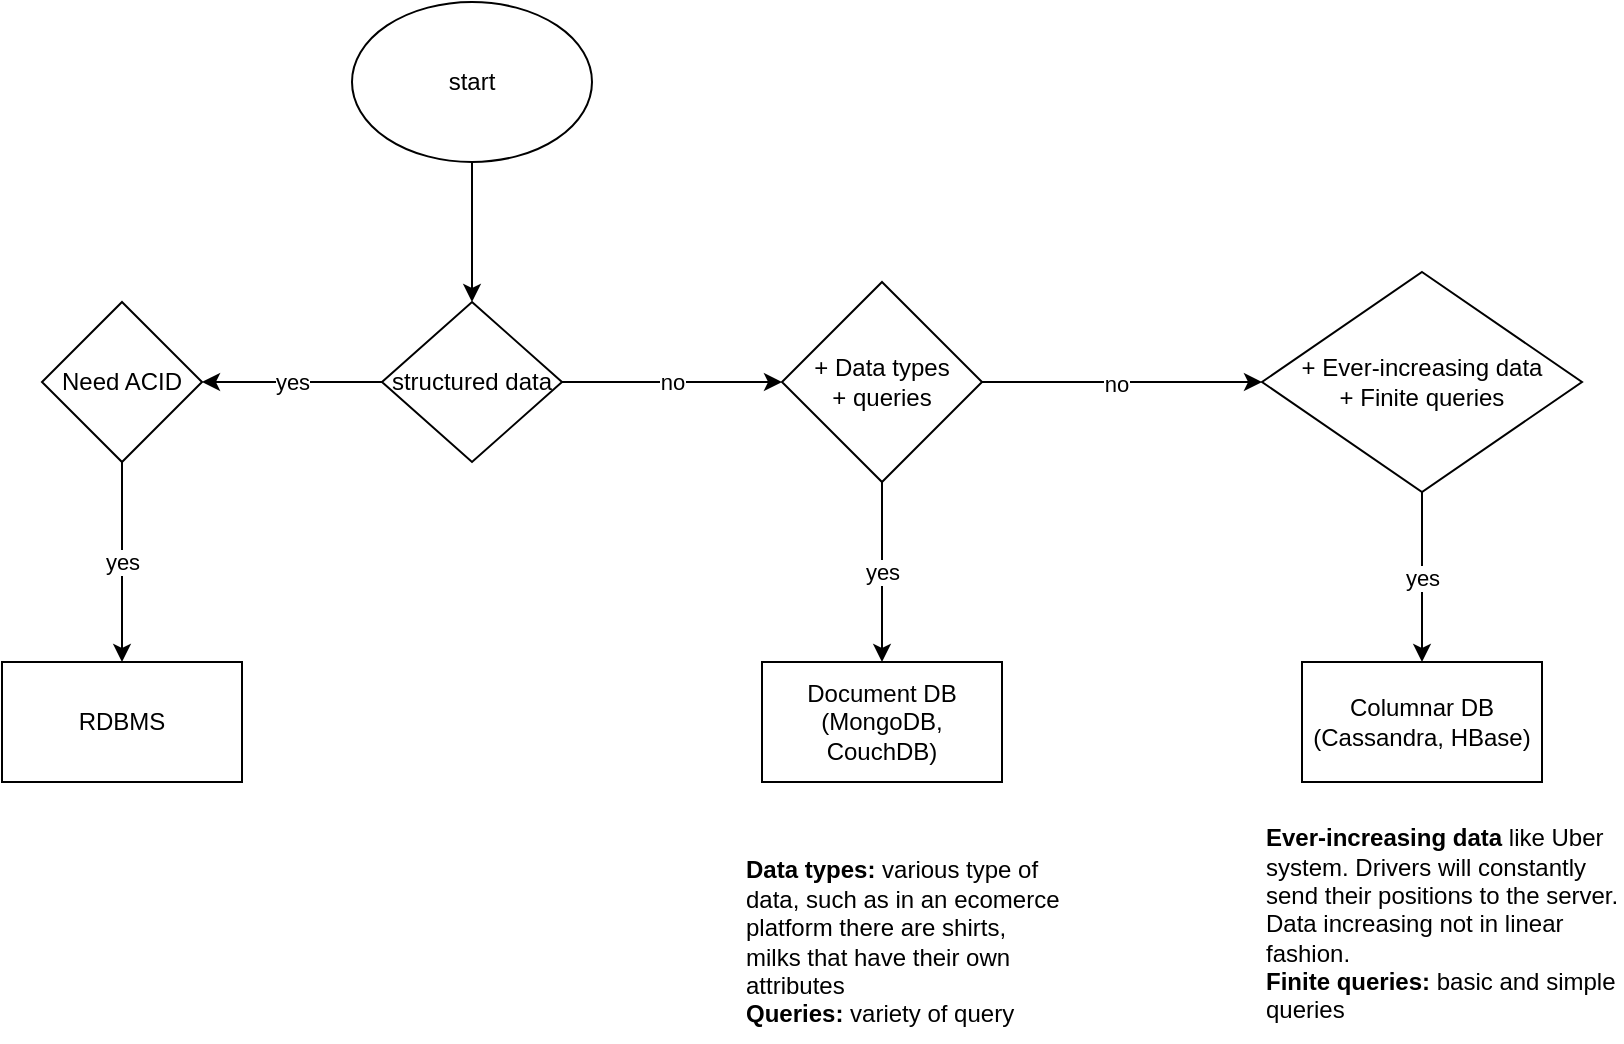 <mxfile version="24.7.17">
  <diagram name="Trang-1" id="d5DPxuk87gA9cyL0QdOh">
    <mxGraphModel dx="810" dy="481" grid="1" gridSize="10" guides="1" tooltips="1" connect="1" arrows="1" fold="1" page="1" pageScale="1" pageWidth="827" pageHeight="1169" math="0" shadow="0">
      <root>
        <mxCell id="0" />
        <mxCell id="1" parent="0" />
        <mxCell id="yfWzdDoWOIml6qprFiX3-4" style="edgeStyle=orthogonalEdgeStyle;rounded=0;orthogonalLoop=1;jettySize=auto;html=1;entryX=0.5;entryY=0;entryDx=0;entryDy=0;" edge="1" parent="1" source="yfWzdDoWOIml6qprFiX3-2" target="yfWzdDoWOIml6qprFiX3-3">
          <mxGeometry relative="1" as="geometry" />
        </mxCell>
        <mxCell id="yfWzdDoWOIml6qprFiX3-2" value="start" style="ellipse;whiteSpace=wrap;html=1;" vertex="1" parent="1">
          <mxGeometry x="415" y="40" width="120" height="80" as="geometry" />
        </mxCell>
        <mxCell id="yfWzdDoWOIml6qprFiX3-5" value="yes" style="edgeStyle=orthogonalEdgeStyle;rounded=0;orthogonalLoop=1;jettySize=auto;html=1;" edge="1" parent="1" source="yfWzdDoWOIml6qprFiX3-3" target="yfWzdDoWOIml6qprFiX3-6">
          <mxGeometry relative="1" as="geometry">
            <mxPoint x="300" y="230" as="targetPoint" />
          </mxGeometry>
        </mxCell>
        <mxCell id="yfWzdDoWOIml6qprFiX3-10" value="no" style="edgeStyle=orthogonalEdgeStyle;rounded=0;orthogonalLoop=1;jettySize=auto;html=1;entryX=0;entryY=0.5;entryDx=0;entryDy=0;" edge="1" parent="1" source="yfWzdDoWOIml6qprFiX3-3" target="yfWzdDoWOIml6qprFiX3-9">
          <mxGeometry relative="1" as="geometry" />
        </mxCell>
        <mxCell id="yfWzdDoWOIml6qprFiX3-3" value="structured data" style="rhombus;whiteSpace=wrap;html=1;" vertex="1" parent="1">
          <mxGeometry x="430" y="190" width="90" height="80" as="geometry" />
        </mxCell>
        <mxCell id="yfWzdDoWOIml6qprFiX3-7" value="yes" style="edgeStyle=orthogonalEdgeStyle;rounded=0;orthogonalLoop=1;jettySize=auto;html=1;" edge="1" parent="1" source="yfWzdDoWOIml6qprFiX3-6" target="yfWzdDoWOIml6qprFiX3-8">
          <mxGeometry relative="1" as="geometry">
            <mxPoint x="300" y="350" as="targetPoint" />
          </mxGeometry>
        </mxCell>
        <mxCell id="yfWzdDoWOIml6qprFiX3-6" value="Need ACID" style="rhombus;whiteSpace=wrap;html=1;" vertex="1" parent="1">
          <mxGeometry x="260" y="190" width="80" height="80" as="geometry" />
        </mxCell>
        <mxCell id="yfWzdDoWOIml6qprFiX3-8" value="RDBMS" style="rounded=0;whiteSpace=wrap;html=1;" vertex="1" parent="1">
          <mxGeometry x="240" y="370" width="120" height="60" as="geometry" />
        </mxCell>
        <mxCell id="yfWzdDoWOIml6qprFiX3-12" value="yes" style="edgeStyle=orthogonalEdgeStyle;rounded=0;orthogonalLoop=1;jettySize=auto;html=1;" edge="1" parent="1" source="yfWzdDoWOIml6qprFiX3-9" target="yfWzdDoWOIml6qprFiX3-11">
          <mxGeometry relative="1" as="geometry" />
        </mxCell>
        <mxCell id="yfWzdDoWOIml6qprFiX3-14" value="" style="edgeStyle=orthogonalEdgeStyle;rounded=0;orthogonalLoop=1;jettySize=auto;html=1;" edge="1" parent="1" source="yfWzdDoWOIml6qprFiX3-9" target="yfWzdDoWOIml6qprFiX3-13">
          <mxGeometry relative="1" as="geometry" />
        </mxCell>
        <mxCell id="yfWzdDoWOIml6qprFiX3-20" value="no" style="edgeLabel;html=1;align=center;verticalAlign=middle;resizable=0;points=[];" vertex="1" connectable="0" parent="yfWzdDoWOIml6qprFiX3-14">
          <mxGeometry x="-0.043" y="-1" relative="1" as="geometry">
            <mxPoint as="offset" />
          </mxGeometry>
        </mxCell>
        <mxCell id="yfWzdDoWOIml6qprFiX3-9" value="+ Data types&lt;div&gt;+ queries&lt;/div&gt;" style="rhombus;whiteSpace=wrap;html=1;" vertex="1" parent="1">
          <mxGeometry x="630" y="180" width="100" height="100" as="geometry" />
        </mxCell>
        <mxCell id="yfWzdDoWOIml6qprFiX3-11" value="Document DB&lt;br&gt;(MongoDB, CouchDB)" style="whiteSpace=wrap;html=1;" vertex="1" parent="1">
          <mxGeometry x="620" y="370" width="120" height="60" as="geometry" />
        </mxCell>
        <mxCell id="yfWzdDoWOIml6qprFiX3-17" value="yes" style="edgeStyle=orthogonalEdgeStyle;rounded=0;orthogonalLoop=1;jettySize=auto;html=1;" edge="1" parent="1" source="yfWzdDoWOIml6qprFiX3-13" target="yfWzdDoWOIml6qprFiX3-16">
          <mxGeometry relative="1" as="geometry" />
        </mxCell>
        <mxCell id="yfWzdDoWOIml6qprFiX3-13" value="+ Ever-increasing data&lt;br&gt;+ Finite queries" style="rhombus;whiteSpace=wrap;html=1;" vertex="1" parent="1">
          <mxGeometry x="870" y="175" width="160" height="110" as="geometry" />
        </mxCell>
        <mxCell id="yfWzdDoWOIml6qprFiX3-15" value="&lt;b&gt;Data types:&lt;/b&gt; various type of data, such as in an ecomerce platform there are shirts, milks that have their own attributes&lt;br&gt;&lt;b&gt;Queries: &lt;/b&gt;variety of query" style="text;html=1;align=left;verticalAlign=middle;whiteSpace=wrap;rounded=0;" vertex="1" parent="1">
          <mxGeometry x="610" y="460" width="160" height="100" as="geometry" />
        </mxCell>
        <mxCell id="yfWzdDoWOIml6qprFiX3-16" value="Columnar DB&lt;br&gt;(Cassandra, HBase)" style="whiteSpace=wrap;html=1;" vertex="1" parent="1">
          <mxGeometry x="890" y="370" width="120" height="60" as="geometry" />
        </mxCell>
        <mxCell id="yfWzdDoWOIml6qprFiX3-18" value="&lt;b&gt;Ever-increasing data&lt;/b&gt; like Uber system. Drivers will constantly send their positions to the server. Data increasing not in linear fashion.&amp;nbsp;&lt;br&gt;&lt;b&gt;Finite queries: &lt;/b&gt;basic and simple queries" style="text;html=1;align=left;verticalAlign=middle;whiteSpace=wrap;rounded=0;" vertex="1" parent="1">
          <mxGeometry x="870" y="446" width="180" height="110" as="geometry" />
        </mxCell>
      </root>
    </mxGraphModel>
  </diagram>
</mxfile>
